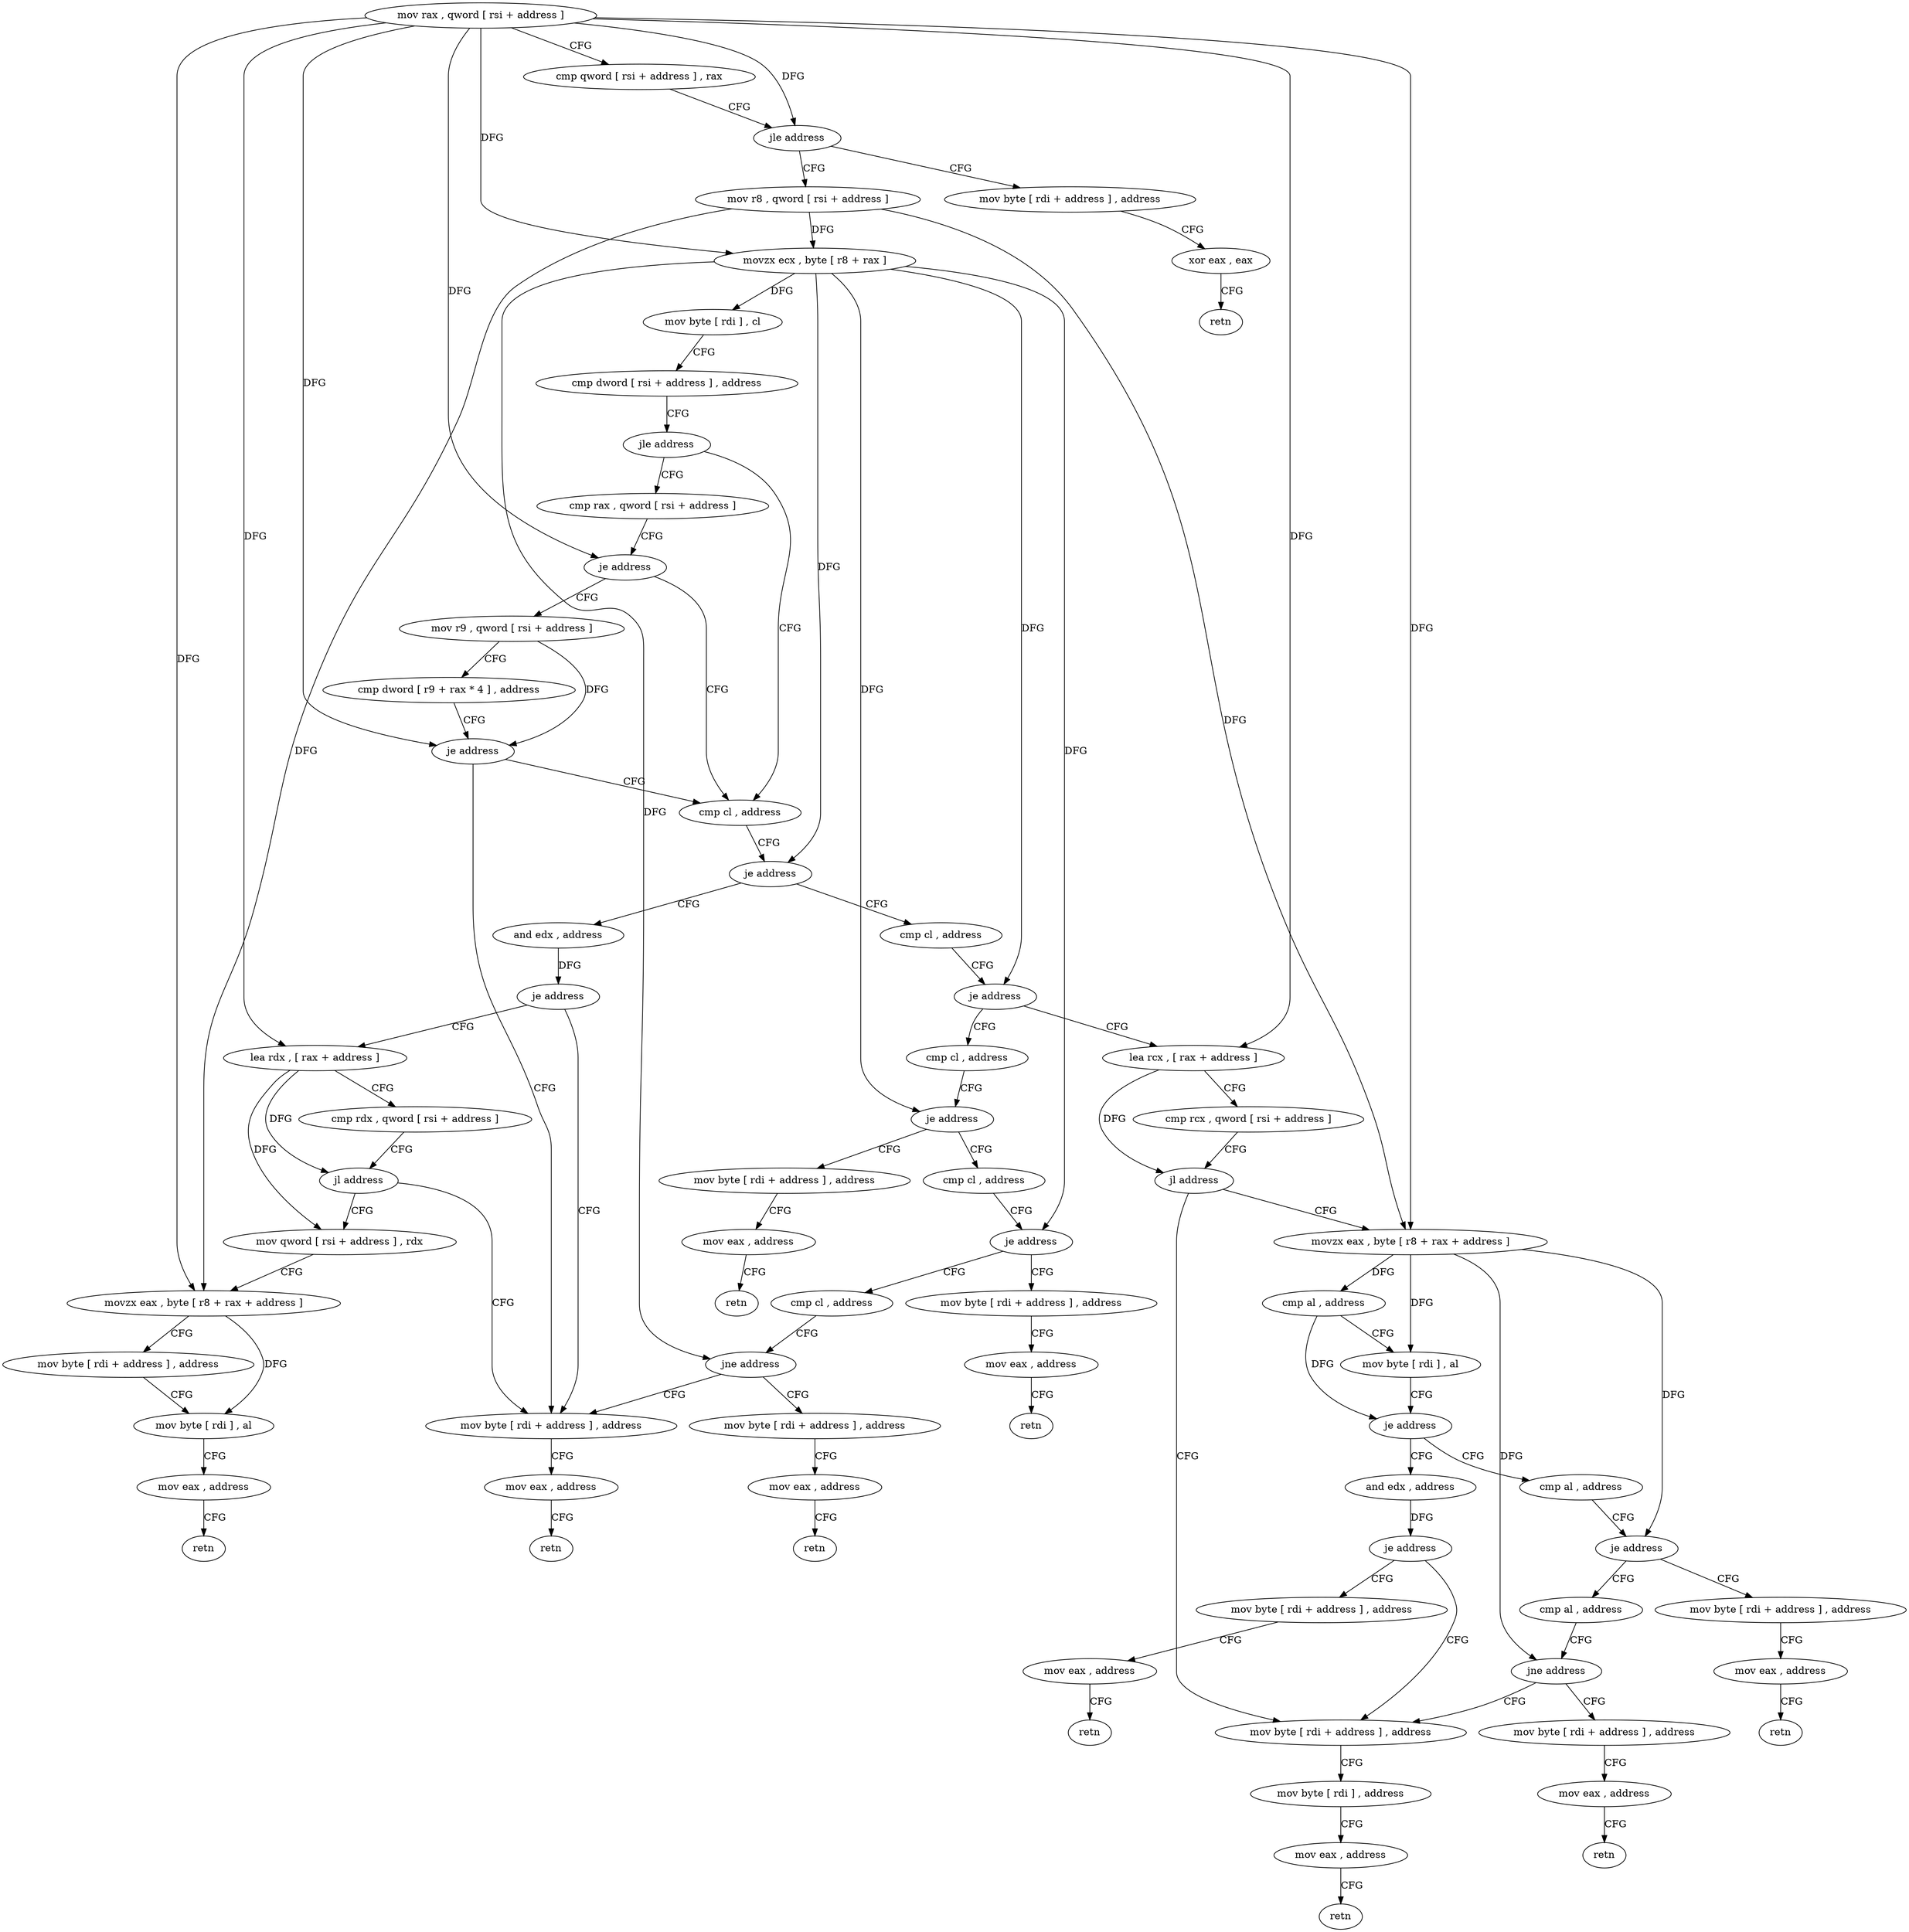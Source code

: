 digraph "func" {
"4321440" [label = "mov rax , qword [ rsi + address ]" ]
"4321444" [label = "cmp qword [ rsi + address ] , rax" ]
"4321448" [label = "jle address" ]
"4321528" [label = "mov byte [ rdi + address ] , address" ]
"4321450" [label = "mov r8 , qword [ rsi + address ]" ]
"4321532" [label = "xor eax , eax" ]
"4321534" [label = "retn" ]
"4321454" [label = "movzx ecx , byte [ r8 + rax ]" ]
"4321459" [label = "mov byte [ rdi ] , cl" ]
"4321461" [label = "cmp dword [ rsi + address ] , address" ]
"4321468" [label = "jle address" ]
"4321487" [label = "cmp cl , address" ]
"4321470" [label = "cmp rax , qword [ rsi + address ]" ]
"4321490" [label = "je address" ]
"4321536" [label = "and edx , address" ]
"4321492" [label = "cmp cl , address" ]
"4321474" [label = "je address" ]
"4321476" [label = "mov r9 , qword [ rsi + address ]" ]
"4321539" [label = "je address" ]
"4321551" [label = "mov byte [ rdi + address ] , address" ]
"4321541" [label = "lea rdx , [ rax + address ]" ]
"4321495" [label = "je address" ]
"4321584" [label = "lea rcx , [ rax + address ]" ]
"4321497" [label = "cmp cl , address" ]
"4321480" [label = "cmp dword [ r9 + rax * 4 ] , address" ]
"4321485" [label = "je address" ]
"4321555" [label = "mov eax , address" ]
"4321560" [label = "retn" ]
"4321545" [label = "cmp rdx , qword [ rsi + address ]" ]
"4321549" [label = "jl address" ]
"4321664" [label = "mov qword [ rsi + address ] , rdx" ]
"4321588" [label = "cmp rcx , qword [ rsi + address ]" ]
"4321592" [label = "jl address" ]
"4321632" [label = "movzx eax , byte [ r8 + rax + address ]" ]
"4321594" [label = "mov byte [ rdi + address ] , address" ]
"4321500" [label = "je address" ]
"4321568" [label = "mov byte [ rdi + address ] , address" ]
"4321502" [label = "cmp cl , address" ]
"4321668" [label = "movzx eax , byte [ r8 + rax + address ]" ]
"4321674" [label = "mov byte [ rdi + address ] , address" ]
"4321678" [label = "mov byte [ rdi ] , al" ]
"4321680" [label = "mov eax , address" ]
"4321685" [label = "retn" ]
"4321638" [label = "cmp al , address" ]
"4321640" [label = "mov byte [ rdi ] , al" ]
"4321642" [label = "je address" ]
"4321696" [label = "and edx , address" ]
"4321644" [label = "cmp al , address" ]
"4321598" [label = "mov byte [ rdi ] , address" ]
"4321601" [label = "mov eax , address" ]
"4321606" [label = "retn" ]
"4321572" [label = "mov eax , address" ]
"4321577" [label = "retn" ]
"4321505" [label = "je address" ]
"4321616" [label = "mov byte [ rdi + address ] , address" ]
"4321507" [label = "cmp cl , address" ]
"4321699" [label = "je address" ]
"4321701" [label = "mov byte [ rdi + address ] , address" ]
"4321646" [label = "je address" ]
"4321712" [label = "mov byte [ rdi + address ] , address" ]
"4321648" [label = "cmp al , address" ]
"4321620" [label = "mov eax , address" ]
"4321625" [label = "retn" ]
"4321510" [label = "jne address" ]
"4321512" [label = "mov byte [ rdi + address ] , address" ]
"4321705" [label = "mov eax , address" ]
"4321710" [label = "retn" ]
"4321716" [label = "mov eax , address" ]
"4321721" [label = "retn" ]
"4321650" [label = "jne address" ]
"4321652" [label = "mov byte [ rdi + address ] , address" ]
"4321516" [label = "mov eax , address" ]
"4321521" [label = "retn" ]
"4321656" [label = "mov eax , address" ]
"4321661" [label = "retn" ]
"4321440" -> "4321444" [ label = "CFG" ]
"4321440" -> "4321448" [ label = "DFG" ]
"4321440" -> "4321454" [ label = "DFG" ]
"4321440" -> "4321474" [ label = "DFG" ]
"4321440" -> "4321485" [ label = "DFG" ]
"4321440" -> "4321541" [ label = "DFG" ]
"4321440" -> "4321584" [ label = "DFG" ]
"4321440" -> "4321668" [ label = "DFG" ]
"4321440" -> "4321632" [ label = "DFG" ]
"4321444" -> "4321448" [ label = "CFG" ]
"4321448" -> "4321528" [ label = "CFG" ]
"4321448" -> "4321450" [ label = "CFG" ]
"4321528" -> "4321532" [ label = "CFG" ]
"4321450" -> "4321454" [ label = "DFG" ]
"4321450" -> "4321668" [ label = "DFG" ]
"4321450" -> "4321632" [ label = "DFG" ]
"4321532" -> "4321534" [ label = "CFG" ]
"4321454" -> "4321459" [ label = "DFG" ]
"4321454" -> "4321490" [ label = "DFG" ]
"4321454" -> "4321495" [ label = "DFG" ]
"4321454" -> "4321500" [ label = "DFG" ]
"4321454" -> "4321505" [ label = "DFG" ]
"4321454" -> "4321510" [ label = "DFG" ]
"4321459" -> "4321461" [ label = "CFG" ]
"4321461" -> "4321468" [ label = "CFG" ]
"4321468" -> "4321487" [ label = "CFG" ]
"4321468" -> "4321470" [ label = "CFG" ]
"4321487" -> "4321490" [ label = "CFG" ]
"4321470" -> "4321474" [ label = "CFG" ]
"4321490" -> "4321536" [ label = "CFG" ]
"4321490" -> "4321492" [ label = "CFG" ]
"4321536" -> "4321539" [ label = "DFG" ]
"4321492" -> "4321495" [ label = "CFG" ]
"4321474" -> "4321487" [ label = "CFG" ]
"4321474" -> "4321476" [ label = "CFG" ]
"4321476" -> "4321480" [ label = "CFG" ]
"4321476" -> "4321485" [ label = "DFG" ]
"4321539" -> "4321551" [ label = "CFG" ]
"4321539" -> "4321541" [ label = "CFG" ]
"4321551" -> "4321555" [ label = "CFG" ]
"4321541" -> "4321545" [ label = "CFG" ]
"4321541" -> "4321549" [ label = "DFG" ]
"4321541" -> "4321664" [ label = "DFG" ]
"4321495" -> "4321584" [ label = "CFG" ]
"4321495" -> "4321497" [ label = "CFG" ]
"4321584" -> "4321588" [ label = "CFG" ]
"4321584" -> "4321592" [ label = "DFG" ]
"4321497" -> "4321500" [ label = "CFG" ]
"4321480" -> "4321485" [ label = "CFG" ]
"4321485" -> "4321551" [ label = "CFG" ]
"4321485" -> "4321487" [ label = "CFG" ]
"4321555" -> "4321560" [ label = "CFG" ]
"4321545" -> "4321549" [ label = "CFG" ]
"4321549" -> "4321664" [ label = "CFG" ]
"4321549" -> "4321551" [ label = "CFG" ]
"4321664" -> "4321668" [ label = "CFG" ]
"4321588" -> "4321592" [ label = "CFG" ]
"4321592" -> "4321632" [ label = "CFG" ]
"4321592" -> "4321594" [ label = "CFG" ]
"4321632" -> "4321638" [ label = "DFG" ]
"4321632" -> "4321640" [ label = "DFG" ]
"4321632" -> "4321646" [ label = "DFG" ]
"4321632" -> "4321650" [ label = "DFG" ]
"4321594" -> "4321598" [ label = "CFG" ]
"4321500" -> "4321568" [ label = "CFG" ]
"4321500" -> "4321502" [ label = "CFG" ]
"4321568" -> "4321572" [ label = "CFG" ]
"4321502" -> "4321505" [ label = "CFG" ]
"4321668" -> "4321674" [ label = "CFG" ]
"4321668" -> "4321678" [ label = "DFG" ]
"4321674" -> "4321678" [ label = "CFG" ]
"4321678" -> "4321680" [ label = "CFG" ]
"4321680" -> "4321685" [ label = "CFG" ]
"4321638" -> "4321640" [ label = "CFG" ]
"4321638" -> "4321642" [ label = "DFG" ]
"4321640" -> "4321642" [ label = "CFG" ]
"4321642" -> "4321696" [ label = "CFG" ]
"4321642" -> "4321644" [ label = "CFG" ]
"4321696" -> "4321699" [ label = "DFG" ]
"4321644" -> "4321646" [ label = "CFG" ]
"4321598" -> "4321601" [ label = "CFG" ]
"4321601" -> "4321606" [ label = "CFG" ]
"4321572" -> "4321577" [ label = "CFG" ]
"4321505" -> "4321616" [ label = "CFG" ]
"4321505" -> "4321507" [ label = "CFG" ]
"4321616" -> "4321620" [ label = "CFG" ]
"4321507" -> "4321510" [ label = "CFG" ]
"4321699" -> "4321594" [ label = "CFG" ]
"4321699" -> "4321701" [ label = "CFG" ]
"4321701" -> "4321705" [ label = "CFG" ]
"4321646" -> "4321712" [ label = "CFG" ]
"4321646" -> "4321648" [ label = "CFG" ]
"4321712" -> "4321716" [ label = "CFG" ]
"4321648" -> "4321650" [ label = "CFG" ]
"4321620" -> "4321625" [ label = "CFG" ]
"4321510" -> "4321551" [ label = "CFG" ]
"4321510" -> "4321512" [ label = "CFG" ]
"4321512" -> "4321516" [ label = "CFG" ]
"4321705" -> "4321710" [ label = "CFG" ]
"4321716" -> "4321721" [ label = "CFG" ]
"4321650" -> "4321594" [ label = "CFG" ]
"4321650" -> "4321652" [ label = "CFG" ]
"4321652" -> "4321656" [ label = "CFG" ]
"4321516" -> "4321521" [ label = "CFG" ]
"4321656" -> "4321661" [ label = "CFG" ]
}

